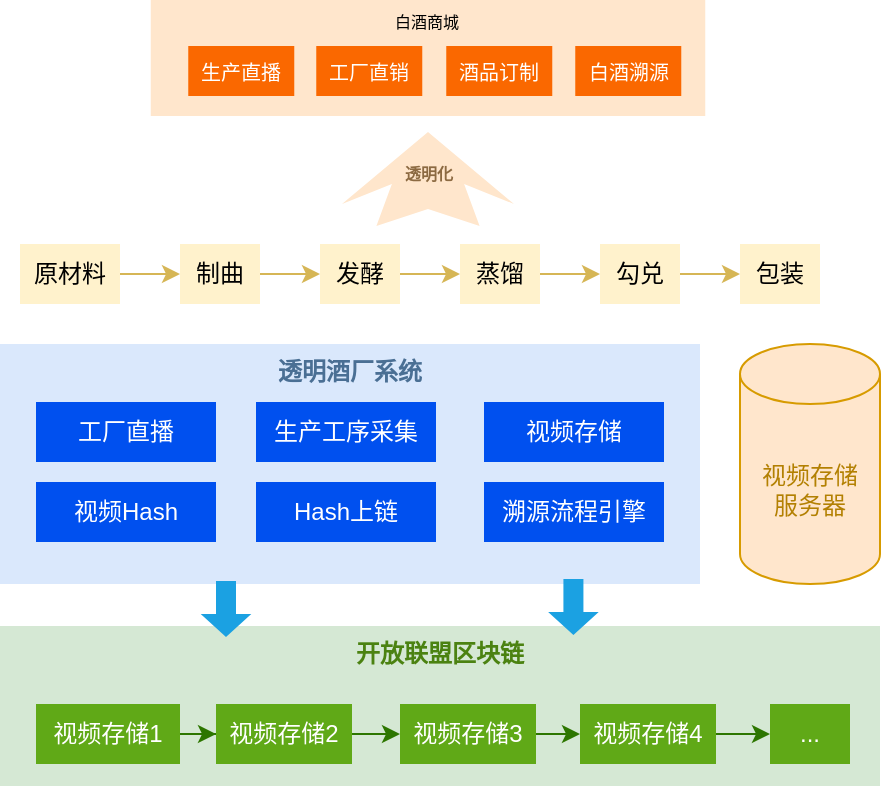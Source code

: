 <mxfile version="24.6.4" type="github">
  <diagram name="第 1 页" id="CQOX06ow4Ir3IROy69nW">
    <mxGraphModel dx="675" dy="476" grid="0" gridSize="10" guides="1" tooltips="1" connect="1" arrows="1" fold="1" page="1" pageScale="1" pageWidth="827" pageHeight="1169" math="0" shadow="0">
      <root>
        <mxCell id="0" />
        <mxCell id="1" parent="0" />
        <mxCell id="XxVU2mzADCavuC9aInY1-1" value="开放联盟区块链" style="rounded=0;whiteSpace=wrap;html=1;verticalAlign=top;fillColor=#d5e8d4;strokeColor=none;fontColor=#4B8211;fontStyle=1" vertex="1" parent="1">
          <mxGeometry x="70" y="591" width="440" height="80" as="geometry" />
        </mxCell>
        <mxCell id="XxVU2mzADCavuC9aInY1-3" value="透明酒厂系统" style="rounded=0;whiteSpace=wrap;html=1;verticalAlign=top;fillColor=#dae8fc;strokeColor=none;fontColor=#4A6F94;fontStyle=1" vertex="1" parent="1">
          <mxGeometry x="70" y="450" width="350" height="120" as="geometry" />
        </mxCell>
        <mxCell id="XxVU2mzADCavuC9aInY1-4" value="视频存储&lt;div&gt;服务器&lt;/div&gt;" style="shape=cylinder3;whiteSpace=wrap;html=1;boundedLbl=1;backgroundOutline=1;size=15;fillColor=#ffe6cc;strokeColor=#d79b00;fontColor=#B38002;" vertex="1" parent="1">
          <mxGeometry x="440" y="450" width="70" height="120" as="geometry" />
        </mxCell>
        <mxCell id="XxVU2mzADCavuC9aInY1-5" value="工厂直播" style="rounded=0;whiteSpace=wrap;html=1;fillColor=#0050ef;strokeColor=none;fontColor=#ffffff;" vertex="1" parent="1">
          <mxGeometry x="88" y="479" width="90" height="30" as="geometry" />
        </mxCell>
        <mxCell id="XxVU2mzADCavuC9aInY1-6" value="生产工序采集" style="rounded=0;whiteSpace=wrap;html=1;fillColor=#0050ef;strokeColor=none;fontColor=#ffffff;" vertex="1" parent="1">
          <mxGeometry x="198" y="479" width="90" height="30" as="geometry" />
        </mxCell>
        <mxCell id="XxVU2mzADCavuC9aInY1-7" value="视频存储" style="rounded=0;whiteSpace=wrap;html=1;fillColor=#0050ef;strokeColor=none;fontColor=#ffffff;" vertex="1" parent="1">
          <mxGeometry x="312" y="479" width="90" height="30" as="geometry" />
        </mxCell>
        <mxCell id="XxVU2mzADCavuC9aInY1-12" value="Hash上链" style="rounded=0;whiteSpace=wrap;html=1;fillColor=#0050ef;strokeColor=none;fontColor=#ffffff;" vertex="1" parent="1">
          <mxGeometry x="198" y="519" width="90" height="30" as="geometry" />
        </mxCell>
        <mxCell id="XxVU2mzADCavuC9aInY1-13" value="溯源流程引擎" style="rounded=0;whiteSpace=wrap;html=1;fillColor=#0050ef;strokeColor=none;fontColor=#ffffff;" vertex="1" parent="1">
          <mxGeometry x="312" y="519" width="90" height="30" as="geometry" />
        </mxCell>
        <mxCell id="XxVU2mzADCavuC9aInY1-14" value="视频Hash" style="rounded=0;whiteSpace=wrap;html=1;fillColor=#0050ef;strokeColor=none;fontColor=#ffffff;" vertex="1" parent="1">
          <mxGeometry x="88" y="519" width="90" height="30" as="geometry" />
        </mxCell>
        <mxCell id="XxVU2mzADCavuC9aInY1-33" style="edgeStyle=orthogonalEdgeStyle;rounded=0;orthogonalLoop=1;jettySize=auto;html=1;fillColor=#60a917;strokeColor=#2D7600;" edge="1" parent="1" source="XxVU2mzADCavuC9aInY1-27" target="XxVU2mzADCavuC9aInY1-29">
          <mxGeometry relative="1" as="geometry" />
        </mxCell>
        <mxCell id="XxVU2mzADCavuC9aInY1-27" value="视频存储1" style="rounded=0;whiteSpace=wrap;html=1;fillColor=#60a917;strokeColor=none;fontColor=#ffffff;" vertex="1" parent="1">
          <mxGeometry x="88" y="630" width="72" height="30" as="geometry" />
        </mxCell>
        <mxCell id="XxVU2mzADCavuC9aInY1-34" style="edgeStyle=orthogonalEdgeStyle;rounded=0;orthogonalLoop=1;jettySize=auto;html=1;fillColor=#60a917;strokeColor=#2D7600;" edge="1" parent="1" source="XxVU2mzADCavuC9aInY1-29" target="XxVU2mzADCavuC9aInY1-30">
          <mxGeometry relative="1" as="geometry" />
        </mxCell>
        <mxCell id="XxVU2mzADCavuC9aInY1-29" value="视频存储2" style="rounded=0;whiteSpace=wrap;html=1;fillColor=#60a917;strokeColor=none;fontColor=#ffffff;" vertex="1" parent="1">
          <mxGeometry x="178" y="630" width="68" height="30" as="geometry" />
        </mxCell>
        <mxCell id="XxVU2mzADCavuC9aInY1-35" style="edgeStyle=orthogonalEdgeStyle;rounded=0;orthogonalLoop=1;jettySize=auto;html=1;fillColor=#60a917;strokeColor=#2D7600;" edge="1" parent="1" source="XxVU2mzADCavuC9aInY1-30" target="XxVU2mzADCavuC9aInY1-31">
          <mxGeometry relative="1" as="geometry" />
        </mxCell>
        <mxCell id="XxVU2mzADCavuC9aInY1-30" value="视频存储3" style="rounded=0;whiteSpace=wrap;html=1;fillColor=#60a917;strokeColor=none;fontColor=#ffffff;" vertex="1" parent="1">
          <mxGeometry x="270" y="630" width="68" height="30" as="geometry" />
        </mxCell>
        <mxCell id="XxVU2mzADCavuC9aInY1-36" style="edgeStyle=orthogonalEdgeStyle;rounded=0;orthogonalLoop=1;jettySize=auto;html=1;entryX=0;entryY=0.5;entryDx=0;entryDy=0;fillColor=#60a917;strokeColor=#2D7600;" edge="1" parent="1" source="XxVU2mzADCavuC9aInY1-31" target="XxVU2mzADCavuC9aInY1-32">
          <mxGeometry relative="1" as="geometry" />
        </mxCell>
        <mxCell id="XxVU2mzADCavuC9aInY1-31" value="视频存储4" style="rounded=0;whiteSpace=wrap;html=1;fillColor=#60a917;strokeColor=none;fontColor=#ffffff;" vertex="1" parent="1">
          <mxGeometry x="360" y="630" width="68" height="30" as="geometry" />
        </mxCell>
        <mxCell id="XxVU2mzADCavuC9aInY1-32" value="..." style="rounded=0;whiteSpace=wrap;html=1;fillColor=#60a917;strokeColor=none;fontColor=#ffffff;" vertex="1" parent="1">
          <mxGeometry x="455" y="630" width="40" height="30" as="geometry" />
        </mxCell>
        <mxCell id="XxVU2mzADCavuC9aInY1-17" value="" style="edgeStyle=orthogonalEdgeStyle;rounded=0;orthogonalLoop=1;jettySize=auto;html=1;fillColor=#fff2cc;strokeColor=#d6b656;" edge="1" parent="1" source="XxVU2mzADCavuC9aInY1-15" target="XxVU2mzADCavuC9aInY1-16">
          <mxGeometry relative="1" as="geometry" />
        </mxCell>
        <mxCell id="XxVU2mzADCavuC9aInY1-15" value="原材料" style="rounded=0;whiteSpace=wrap;html=1;fillColor=#fff2cc;strokeColor=none;" vertex="1" parent="1">
          <mxGeometry x="80" y="400" width="50" height="30" as="geometry" />
        </mxCell>
        <mxCell id="XxVU2mzADCavuC9aInY1-19" value="" style="edgeStyle=orthogonalEdgeStyle;rounded=0;orthogonalLoop=1;jettySize=auto;html=1;fillColor=#fff2cc;strokeColor=#d6b656;" edge="1" parent="1" source="XxVU2mzADCavuC9aInY1-16" target="XxVU2mzADCavuC9aInY1-18">
          <mxGeometry relative="1" as="geometry" />
        </mxCell>
        <mxCell id="XxVU2mzADCavuC9aInY1-16" value="制曲" style="rounded=0;whiteSpace=wrap;html=1;fillColor=#fff2cc;strokeColor=none;" vertex="1" parent="1">
          <mxGeometry x="160" y="400" width="40" height="30" as="geometry" />
        </mxCell>
        <mxCell id="XxVU2mzADCavuC9aInY1-21" value="" style="edgeStyle=orthogonalEdgeStyle;rounded=0;orthogonalLoop=1;jettySize=auto;html=1;fillColor=#fff2cc;strokeColor=#d6b656;" edge="1" parent="1" source="XxVU2mzADCavuC9aInY1-18" target="XxVU2mzADCavuC9aInY1-20">
          <mxGeometry relative="1" as="geometry" />
        </mxCell>
        <mxCell id="XxVU2mzADCavuC9aInY1-18" value="发酵" style="rounded=0;whiteSpace=wrap;html=1;fillColor=#fff2cc;strokeColor=none;" vertex="1" parent="1">
          <mxGeometry x="230" y="400" width="40" height="30" as="geometry" />
        </mxCell>
        <mxCell id="XxVU2mzADCavuC9aInY1-23" value="" style="edgeStyle=orthogonalEdgeStyle;rounded=0;orthogonalLoop=1;jettySize=auto;html=1;fillColor=#fff2cc;strokeColor=#d6b656;" edge="1" parent="1" source="XxVU2mzADCavuC9aInY1-20" target="XxVU2mzADCavuC9aInY1-22">
          <mxGeometry relative="1" as="geometry" />
        </mxCell>
        <mxCell id="XxVU2mzADCavuC9aInY1-20" value="蒸馏" style="rounded=0;whiteSpace=wrap;html=1;fillColor=#fff2cc;strokeColor=none;" vertex="1" parent="1">
          <mxGeometry x="300" y="400" width="40" height="30" as="geometry" />
        </mxCell>
        <mxCell id="XxVU2mzADCavuC9aInY1-25" style="edgeStyle=orthogonalEdgeStyle;rounded=0;orthogonalLoop=1;jettySize=auto;html=1;fillColor=#fff2cc;strokeColor=#d6b656;" edge="1" parent="1" source="XxVU2mzADCavuC9aInY1-22" target="XxVU2mzADCavuC9aInY1-24">
          <mxGeometry relative="1" as="geometry" />
        </mxCell>
        <mxCell id="XxVU2mzADCavuC9aInY1-22" value="勾兑" style="rounded=0;whiteSpace=wrap;html=1;fillColor=#fff2cc;strokeColor=none;" vertex="1" parent="1">
          <mxGeometry x="370" y="400" width="40" height="30" as="geometry" />
        </mxCell>
        <mxCell id="XxVU2mzADCavuC9aInY1-24" value="包装" style="rounded=0;whiteSpace=wrap;html=1;fillColor=#fff2cc;strokeColor=none;" vertex="1" parent="1">
          <mxGeometry x="440" y="400" width="40" height="30" as="geometry" />
        </mxCell>
        <mxCell id="XxVU2mzADCavuC9aInY1-37" value="" style="shape=flexArrow;endArrow=classic;html=1;rounded=0;strokeWidth=1;endWidth=14.286;endSize=3.509;fillColor=#1ba1e2;strokeColor=none;" edge="1" parent="1">
          <mxGeometry width="50" height="50" relative="1" as="geometry">
            <mxPoint x="183" y="568" as="sourcePoint" />
            <mxPoint x="183" y="597" as="targetPoint" />
          </mxGeometry>
        </mxCell>
        <mxCell id="XxVU2mzADCavuC9aInY1-38" value="" style="shape=flexArrow;endArrow=classic;html=1;rounded=0;strokeWidth=1;endWidth=14.286;endSize=3.509;fillColor=#1ba1e2;strokeColor=none;" edge="1" parent="1">
          <mxGeometry width="50" height="50" relative="1" as="geometry">
            <mxPoint x="356.71" y="567" as="sourcePoint" />
            <mxPoint x="356.71" y="596" as="targetPoint" />
          </mxGeometry>
        </mxCell>
        <mxCell id="XxVU2mzADCavuC9aInY1-39" value="" style="html=1;shadow=0;dashed=0;align=center;verticalAlign=middle;shape=mxgraph.arrows2.stylisedArrow;dy=0.58;dx=25.99;notch=8.44;feather=0.4;rotation=-90;fillColor=#ffe6cc;strokeColor=none;" vertex="1" parent="1">
          <mxGeometry x="260.5" y="324.5" width="47" height="86" as="geometry" />
        </mxCell>
        <mxCell id="XxVU2mzADCavuC9aInY1-40" value="白酒商城" style="rounded=0;whiteSpace=wrap;html=1;verticalAlign=top;fontSize=8;fillColor=#ffe6cc;strokeColor=none;" vertex="1" parent="1">
          <mxGeometry x="145.38" y="278" width="277.25" height="58" as="geometry" />
        </mxCell>
        <mxCell id="XxVU2mzADCavuC9aInY1-41" value="生产直播" style="rounded=0;whiteSpace=wrap;html=1;fontSize=10;fillColor=#fa6800;fontColor=#FFFFFF;strokeColor=none;" vertex="1" parent="1">
          <mxGeometry x="164.13" y="301" width="53" height="25" as="geometry" />
        </mxCell>
        <mxCell id="XxVU2mzADCavuC9aInY1-42" value="工厂直销" style="rounded=0;whiteSpace=wrap;html=1;fontSize=10;fillColor=#fa6800;fontColor=#FFFFFF;strokeColor=none;" vertex="1" parent="1">
          <mxGeometry x="228.13" y="301" width="53" height="25" as="geometry" />
        </mxCell>
        <mxCell id="XxVU2mzADCavuC9aInY1-43" value="酒品订制" style="rounded=0;whiteSpace=wrap;html=1;fontSize=10;fillColor=#fa6800;fontColor=#FFFFFF;strokeColor=none;" vertex="1" parent="1">
          <mxGeometry x="293.13" y="301" width="53" height="25" as="geometry" />
        </mxCell>
        <mxCell id="XxVU2mzADCavuC9aInY1-44" value="白酒溯源" style="rounded=0;whiteSpace=wrap;html=1;fontSize=10;fillColor=#fa6800;fontColor=#FFFFFF;strokeColor=none;" vertex="1" parent="1">
          <mxGeometry x="357.63" y="301" width="53" height="25" as="geometry" />
        </mxCell>
        <mxCell id="XxVU2mzADCavuC9aInY1-45" value="透明化" style="text;html=1;align=center;verticalAlign=middle;resizable=0;points=[];autosize=1;strokeColor=none;fillColor=none;fontSize=8;fontColor=#8C6A42;fontStyle=1" vertex="1" parent="1">
          <mxGeometry x="263" y="354" width="42" height="22" as="geometry" />
        </mxCell>
      </root>
    </mxGraphModel>
  </diagram>
</mxfile>
